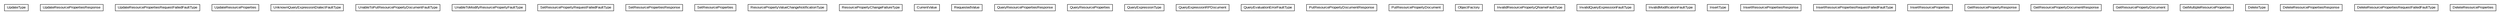 #!/usr/local/bin/dot
#
# Class diagram 
# Generated by UMLGraph version R5_6-24-gf6e263 (http://www.umlgraph.org/)
#

digraph G {
	edge [fontname="arial",fontsize=10,labelfontname="arial",labelfontsize=10];
	node [fontname="arial",fontsize=10,shape=plaintext];
	nodesep=0.25;
	ranksep=0.5;
	// org.oasis_open.docs.wsrf.rp_2.UpdateType
	c30207 [label=<<table title="org.oasis_open.docs.wsrf.rp_2.UpdateType" border="0" cellborder="1" cellspacing="0" cellpadding="2" port="p" href="./UpdateType.html">
		<tr><td><table border="0" cellspacing="0" cellpadding="1">
<tr><td align="center" balign="center"> UpdateType </td></tr>
		</table></td></tr>
		</table>>, URL="./UpdateType.html", fontname="arial", fontcolor="black", fontsize=10.0];
	// org.oasis_open.docs.wsrf.rp_2.UpdateResourcePropertiesResponse
	c30208 [label=<<table title="org.oasis_open.docs.wsrf.rp_2.UpdateResourcePropertiesResponse" border="0" cellborder="1" cellspacing="0" cellpadding="2" port="p" href="./UpdateResourcePropertiesResponse.html">
		<tr><td><table border="0" cellspacing="0" cellpadding="1">
<tr><td align="center" balign="center"> UpdateResourcePropertiesResponse </td></tr>
		</table></td></tr>
		</table>>, URL="./UpdateResourcePropertiesResponse.html", fontname="arial", fontcolor="black", fontsize=10.0];
	// org.oasis_open.docs.wsrf.rp_2.UpdateResourcePropertiesRequestFailedFaultType
	c30209 [label=<<table title="org.oasis_open.docs.wsrf.rp_2.UpdateResourcePropertiesRequestFailedFaultType" border="0" cellborder="1" cellspacing="0" cellpadding="2" port="p" href="./UpdateResourcePropertiesRequestFailedFaultType.html">
		<tr><td><table border="0" cellspacing="0" cellpadding="1">
<tr><td align="center" balign="center"> UpdateResourcePropertiesRequestFailedFaultType </td></tr>
		</table></td></tr>
		</table>>, URL="./UpdateResourcePropertiesRequestFailedFaultType.html", fontname="arial", fontcolor="black", fontsize=10.0];
	// org.oasis_open.docs.wsrf.rp_2.UpdateResourceProperties
	c30210 [label=<<table title="org.oasis_open.docs.wsrf.rp_2.UpdateResourceProperties" border="0" cellborder="1" cellspacing="0" cellpadding="2" port="p" href="./UpdateResourceProperties.html">
		<tr><td><table border="0" cellspacing="0" cellpadding="1">
<tr><td align="center" balign="center"> UpdateResourceProperties </td></tr>
		</table></td></tr>
		</table>>, URL="./UpdateResourceProperties.html", fontname="arial", fontcolor="black", fontsize=10.0];
	// org.oasis_open.docs.wsrf.rp_2.UnknownQueryExpressionDialectFaultType
	c30211 [label=<<table title="org.oasis_open.docs.wsrf.rp_2.UnknownQueryExpressionDialectFaultType" border="0" cellborder="1" cellspacing="0" cellpadding="2" port="p" href="./UnknownQueryExpressionDialectFaultType.html">
		<tr><td><table border="0" cellspacing="0" cellpadding="1">
<tr><td align="center" balign="center"> UnknownQueryExpressionDialectFaultType </td></tr>
		</table></td></tr>
		</table>>, URL="./UnknownQueryExpressionDialectFaultType.html", fontname="arial", fontcolor="black", fontsize=10.0];
	// org.oasis_open.docs.wsrf.rp_2.UnableToPutResourcePropertyDocumentFaultType
	c30212 [label=<<table title="org.oasis_open.docs.wsrf.rp_2.UnableToPutResourcePropertyDocumentFaultType" border="0" cellborder="1" cellspacing="0" cellpadding="2" port="p" href="./UnableToPutResourcePropertyDocumentFaultType.html">
		<tr><td><table border="0" cellspacing="0" cellpadding="1">
<tr><td align="center" balign="center"> UnableToPutResourcePropertyDocumentFaultType </td></tr>
		</table></td></tr>
		</table>>, URL="./UnableToPutResourcePropertyDocumentFaultType.html", fontname="arial", fontcolor="black", fontsize=10.0];
	// org.oasis_open.docs.wsrf.rp_2.UnableToModifyResourcePropertyFaultType
	c30213 [label=<<table title="org.oasis_open.docs.wsrf.rp_2.UnableToModifyResourcePropertyFaultType" border="0" cellborder="1" cellspacing="0" cellpadding="2" port="p" href="./UnableToModifyResourcePropertyFaultType.html">
		<tr><td><table border="0" cellspacing="0" cellpadding="1">
<tr><td align="center" balign="center"> UnableToModifyResourcePropertyFaultType </td></tr>
		</table></td></tr>
		</table>>, URL="./UnableToModifyResourcePropertyFaultType.html", fontname="arial", fontcolor="black", fontsize=10.0];
	// org.oasis_open.docs.wsrf.rp_2.SetResourcePropertyRequestFailedFaultType
	c30214 [label=<<table title="org.oasis_open.docs.wsrf.rp_2.SetResourcePropertyRequestFailedFaultType" border="0" cellborder="1" cellspacing="0" cellpadding="2" port="p" href="./SetResourcePropertyRequestFailedFaultType.html">
		<tr><td><table border="0" cellspacing="0" cellpadding="1">
<tr><td align="center" balign="center"> SetResourcePropertyRequestFailedFaultType </td></tr>
		</table></td></tr>
		</table>>, URL="./SetResourcePropertyRequestFailedFaultType.html", fontname="arial", fontcolor="black", fontsize=10.0];
	// org.oasis_open.docs.wsrf.rp_2.SetResourcePropertiesResponse
	c30215 [label=<<table title="org.oasis_open.docs.wsrf.rp_2.SetResourcePropertiesResponse" border="0" cellborder="1" cellspacing="0" cellpadding="2" port="p" href="./SetResourcePropertiesResponse.html">
		<tr><td><table border="0" cellspacing="0" cellpadding="1">
<tr><td align="center" balign="center"> SetResourcePropertiesResponse </td></tr>
		</table></td></tr>
		</table>>, URL="./SetResourcePropertiesResponse.html", fontname="arial", fontcolor="black", fontsize=10.0];
	// org.oasis_open.docs.wsrf.rp_2.SetResourceProperties
	c30216 [label=<<table title="org.oasis_open.docs.wsrf.rp_2.SetResourceProperties" border="0" cellborder="1" cellspacing="0" cellpadding="2" port="p" href="./SetResourceProperties.html">
		<tr><td><table border="0" cellspacing="0" cellpadding="1">
<tr><td align="center" balign="center"> SetResourceProperties </td></tr>
		</table></td></tr>
		</table>>, URL="./SetResourceProperties.html", fontname="arial", fontcolor="black", fontsize=10.0];
	// org.oasis_open.docs.wsrf.rp_2.ResourcePropertyValueChangeNotificationType
	c30217 [label=<<table title="org.oasis_open.docs.wsrf.rp_2.ResourcePropertyValueChangeNotificationType" border="0" cellborder="1" cellspacing="0" cellpadding="2" port="p" href="./ResourcePropertyValueChangeNotificationType.html">
		<tr><td><table border="0" cellspacing="0" cellpadding="1">
<tr><td align="center" balign="center"> ResourcePropertyValueChangeNotificationType </td></tr>
		</table></td></tr>
		</table>>, URL="./ResourcePropertyValueChangeNotificationType.html", fontname="arial", fontcolor="black", fontsize=10.0];
	// org.oasis_open.docs.wsrf.rp_2.ResourcePropertyChangeFailureType
	c30218 [label=<<table title="org.oasis_open.docs.wsrf.rp_2.ResourcePropertyChangeFailureType" border="0" cellborder="1" cellspacing="0" cellpadding="2" port="p" href="./ResourcePropertyChangeFailureType.html">
		<tr><td><table border="0" cellspacing="0" cellpadding="1">
<tr><td align="center" balign="center"> ResourcePropertyChangeFailureType </td></tr>
		</table></td></tr>
		</table>>, URL="./ResourcePropertyChangeFailureType.html", fontname="arial", fontcolor="black", fontsize=10.0];
	// org.oasis_open.docs.wsrf.rp_2.ResourcePropertyChangeFailureType.CurrentValue
	c30219 [label=<<table title="org.oasis_open.docs.wsrf.rp_2.ResourcePropertyChangeFailureType.CurrentValue" border="0" cellborder="1" cellspacing="0" cellpadding="2" port="p" href="./ResourcePropertyChangeFailureType.CurrentValue.html">
		<tr><td><table border="0" cellspacing="0" cellpadding="1">
<tr><td align="center" balign="center"> CurrentValue </td></tr>
		</table></td></tr>
		</table>>, URL="./ResourcePropertyChangeFailureType.CurrentValue.html", fontname="arial", fontcolor="black", fontsize=10.0];
	// org.oasis_open.docs.wsrf.rp_2.ResourcePropertyChangeFailureType.RequestedValue
	c30220 [label=<<table title="org.oasis_open.docs.wsrf.rp_2.ResourcePropertyChangeFailureType.RequestedValue" border="0" cellborder="1" cellspacing="0" cellpadding="2" port="p" href="./ResourcePropertyChangeFailureType.RequestedValue.html">
		<tr><td><table border="0" cellspacing="0" cellpadding="1">
<tr><td align="center" balign="center"> RequestedValue </td></tr>
		</table></td></tr>
		</table>>, URL="./ResourcePropertyChangeFailureType.RequestedValue.html", fontname="arial", fontcolor="black", fontsize=10.0];
	// org.oasis_open.docs.wsrf.rp_2.QueryResourcePropertiesResponse
	c30221 [label=<<table title="org.oasis_open.docs.wsrf.rp_2.QueryResourcePropertiesResponse" border="0" cellborder="1" cellspacing="0" cellpadding="2" port="p" href="./QueryResourcePropertiesResponse.html">
		<tr><td><table border="0" cellspacing="0" cellpadding="1">
<tr><td align="center" balign="center"> QueryResourcePropertiesResponse </td></tr>
		</table></td></tr>
		</table>>, URL="./QueryResourcePropertiesResponse.html", fontname="arial", fontcolor="black", fontsize=10.0];
	// org.oasis_open.docs.wsrf.rp_2.QueryResourceProperties
	c30222 [label=<<table title="org.oasis_open.docs.wsrf.rp_2.QueryResourceProperties" border="0" cellborder="1" cellspacing="0" cellpadding="2" port="p" href="./QueryResourceProperties.html">
		<tr><td><table border="0" cellspacing="0" cellpadding="1">
<tr><td align="center" balign="center"> QueryResourceProperties </td></tr>
		</table></td></tr>
		</table>>, URL="./QueryResourceProperties.html", fontname="arial", fontcolor="black", fontsize=10.0];
	// org.oasis_open.docs.wsrf.rp_2.QueryExpressionType
	c30223 [label=<<table title="org.oasis_open.docs.wsrf.rp_2.QueryExpressionType" border="0" cellborder="1" cellspacing="0" cellpadding="2" port="p" href="./QueryExpressionType.html">
		<tr><td><table border="0" cellspacing="0" cellpadding="1">
<tr><td align="center" balign="center"> QueryExpressionType </td></tr>
		</table></td></tr>
		</table>>, URL="./QueryExpressionType.html", fontname="arial", fontcolor="black", fontsize=10.0];
	// org.oasis_open.docs.wsrf.rp_2.QueryExpressionRPDocument
	c30224 [label=<<table title="org.oasis_open.docs.wsrf.rp_2.QueryExpressionRPDocument" border="0" cellborder="1" cellspacing="0" cellpadding="2" port="p" href="./QueryExpressionRPDocument.html">
		<tr><td><table border="0" cellspacing="0" cellpadding="1">
<tr><td align="center" balign="center"> QueryExpressionRPDocument </td></tr>
		</table></td></tr>
		</table>>, URL="./QueryExpressionRPDocument.html", fontname="arial", fontcolor="black", fontsize=10.0];
	// org.oasis_open.docs.wsrf.rp_2.QueryEvaluationErrorFaultType
	c30225 [label=<<table title="org.oasis_open.docs.wsrf.rp_2.QueryEvaluationErrorFaultType" border="0" cellborder="1" cellspacing="0" cellpadding="2" port="p" href="./QueryEvaluationErrorFaultType.html">
		<tr><td><table border="0" cellspacing="0" cellpadding="1">
<tr><td align="center" balign="center"> QueryEvaluationErrorFaultType </td></tr>
		</table></td></tr>
		</table>>, URL="./QueryEvaluationErrorFaultType.html", fontname="arial", fontcolor="black", fontsize=10.0];
	// org.oasis_open.docs.wsrf.rp_2.PutResourcePropertyDocumentResponse
	c30226 [label=<<table title="org.oasis_open.docs.wsrf.rp_2.PutResourcePropertyDocumentResponse" border="0" cellborder="1" cellspacing="0" cellpadding="2" port="p" href="./PutResourcePropertyDocumentResponse.html">
		<tr><td><table border="0" cellspacing="0" cellpadding="1">
<tr><td align="center" balign="center"> PutResourcePropertyDocumentResponse </td></tr>
		</table></td></tr>
		</table>>, URL="./PutResourcePropertyDocumentResponse.html", fontname="arial", fontcolor="black", fontsize=10.0];
	// org.oasis_open.docs.wsrf.rp_2.PutResourcePropertyDocument
	c30227 [label=<<table title="org.oasis_open.docs.wsrf.rp_2.PutResourcePropertyDocument" border="0" cellborder="1" cellspacing="0" cellpadding="2" port="p" href="./PutResourcePropertyDocument.html">
		<tr><td><table border="0" cellspacing="0" cellpadding="1">
<tr><td align="center" balign="center"> PutResourcePropertyDocument </td></tr>
		</table></td></tr>
		</table>>, URL="./PutResourcePropertyDocument.html", fontname="arial", fontcolor="black", fontsize=10.0];
	// org.oasis_open.docs.wsrf.rp_2.ObjectFactory
	c30228 [label=<<table title="org.oasis_open.docs.wsrf.rp_2.ObjectFactory" border="0" cellborder="1" cellspacing="0" cellpadding="2" port="p" href="./ObjectFactory.html">
		<tr><td><table border="0" cellspacing="0" cellpadding="1">
<tr><td align="center" balign="center"> ObjectFactory </td></tr>
		</table></td></tr>
		</table>>, URL="./ObjectFactory.html", fontname="arial", fontcolor="black", fontsize=10.0];
	// org.oasis_open.docs.wsrf.rp_2.InvalidResourcePropertyQNameFaultType
	c30229 [label=<<table title="org.oasis_open.docs.wsrf.rp_2.InvalidResourcePropertyQNameFaultType" border="0" cellborder="1" cellspacing="0" cellpadding="2" port="p" href="./InvalidResourcePropertyQNameFaultType.html">
		<tr><td><table border="0" cellspacing="0" cellpadding="1">
<tr><td align="center" balign="center"> InvalidResourcePropertyQNameFaultType </td></tr>
		</table></td></tr>
		</table>>, URL="./InvalidResourcePropertyQNameFaultType.html", fontname="arial", fontcolor="black", fontsize=10.0];
	// org.oasis_open.docs.wsrf.rp_2.InvalidQueryExpressionFaultType
	c30230 [label=<<table title="org.oasis_open.docs.wsrf.rp_2.InvalidQueryExpressionFaultType" border="0" cellborder="1" cellspacing="0" cellpadding="2" port="p" href="./InvalidQueryExpressionFaultType.html">
		<tr><td><table border="0" cellspacing="0" cellpadding="1">
<tr><td align="center" balign="center"> InvalidQueryExpressionFaultType </td></tr>
		</table></td></tr>
		</table>>, URL="./InvalidQueryExpressionFaultType.html", fontname="arial", fontcolor="black", fontsize=10.0];
	// org.oasis_open.docs.wsrf.rp_2.InvalidModificationFaultType
	c30231 [label=<<table title="org.oasis_open.docs.wsrf.rp_2.InvalidModificationFaultType" border="0" cellborder="1" cellspacing="0" cellpadding="2" port="p" href="./InvalidModificationFaultType.html">
		<tr><td><table border="0" cellspacing="0" cellpadding="1">
<tr><td align="center" balign="center"> InvalidModificationFaultType </td></tr>
		</table></td></tr>
		</table>>, URL="./InvalidModificationFaultType.html", fontname="arial", fontcolor="black", fontsize=10.0];
	// org.oasis_open.docs.wsrf.rp_2.InsertType
	c30232 [label=<<table title="org.oasis_open.docs.wsrf.rp_2.InsertType" border="0" cellborder="1" cellspacing="0" cellpadding="2" port="p" href="./InsertType.html">
		<tr><td><table border="0" cellspacing="0" cellpadding="1">
<tr><td align="center" balign="center"> InsertType </td></tr>
		</table></td></tr>
		</table>>, URL="./InsertType.html", fontname="arial", fontcolor="black", fontsize=10.0];
	// org.oasis_open.docs.wsrf.rp_2.InsertResourcePropertiesResponse
	c30233 [label=<<table title="org.oasis_open.docs.wsrf.rp_2.InsertResourcePropertiesResponse" border="0" cellborder="1" cellspacing="0" cellpadding="2" port="p" href="./InsertResourcePropertiesResponse.html">
		<tr><td><table border="0" cellspacing="0" cellpadding="1">
<tr><td align="center" balign="center"> InsertResourcePropertiesResponse </td></tr>
		</table></td></tr>
		</table>>, URL="./InsertResourcePropertiesResponse.html", fontname="arial", fontcolor="black", fontsize=10.0];
	// org.oasis_open.docs.wsrf.rp_2.InsertResourcePropertiesRequestFailedFaultType
	c30234 [label=<<table title="org.oasis_open.docs.wsrf.rp_2.InsertResourcePropertiesRequestFailedFaultType" border="0" cellborder="1" cellspacing="0" cellpadding="2" port="p" href="./InsertResourcePropertiesRequestFailedFaultType.html">
		<tr><td><table border="0" cellspacing="0" cellpadding="1">
<tr><td align="center" balign="center"> InsertResourcePropertiesRequestFailedFaultType </td></tr>
		</table></td></tr>
		</table>>, URL="./InsertResourcePropertiesRequestFailedFaultType.html", fontname="arial", fontcolor="black", fontsize=10.0];
	// org.oasis_open.docs.wsrf.rp_2.InsertResourceProperties
	c30235 [label=<<table title="org.oasis_open.docs.wsrf.rp_2.InsertResourceProperties" border="0" cellborder="1" cellspacing="0" cellpadding="2" port="p" href="./InsertResourceProperties.html">
		<tr><td><table border="0" cellspacing="0" cellpadding="1">
<tr><td align="center" balign="center"> InsertResourceProperties </td></tr>
		</table></td></tr>
		</table>>, URL="./InsertResourceProperties.html", fontname="arial", fontcolor="black", fontsize=10.0];
	// org.oasis_open.docs.wsrf.rp_2.GetResourcePropertyResponse
	c30236 [label=<<table title="org.oasis_open.docs.wsrf.rp_2.GetResourcePropertyResponse" border="0" cellborder="1" cellspacing="0" cellpadding="2" port="p" href="./GetResourcePropertyResponse.html">
		<tr><td><table border="0" cellspacing="0" cellpadding="1">
<tr><td align="center" balign="center"> GetResourcePropertyResponse </td></tr>
		</table></td></tr>
		</table>>, URL="./GetResourcePropertyResponse.html", fontname="arial", fontcolor="black", fontsize=10.0];
	// org.oasis_open.docs.wsrf.rp_2.GetResourcePropertyDocumentResponse
	c30237 [label=<<table title="org.oasis_open.docs.wsrf.rp_2.GetResourcePropertyDocumentResponse" border="0" cellborder="1" cellspacing="0" cellpadding="2" port="p" href="./GetResourcePropertyDocumentResponse.html">
		<tr><td><table border="0" cellspacing="0" cellpadding="1">
<tr><td align="center" balign="center"> GetResourcePropertyDocumentResponse </td></tr>
		</table></td></tr>
		</table>>, URL="./GetResourcePropertyDocumentResponse.html", fontname="arial", fontcolor="black", fontsize=10.0];
	// org.oasis_open.docs.wsrf.rp_2.GetResourcePropertyDocument
	c30238 [label=<<table title="org.oasis_open.docs.wsrf.rp_2.GetResourcePropertyDocument" border="0" cellborder="1" cellspacing="0" cellpadding="2" port="p" href="./GetResourcePropertyDocument.html">
		<tr><td><table border="0" cellspacing="0" cellpadding="1">
<tr><td align="center" balign="center"> GetResourcePropertyDocument </td></tr>
		</table></td></tr>
		</table>>, URL="./GetResourcePropertyDocument.html", fontname="arial", fontcolor="black", fontsize=10.0];
	// org.oasis_open.docs.wsrf.rp_2.GetMultipleResourceProperties
	c30239 [label=<<table title="org.oasis_open.docs.wsrf.rp_2.GetMultipleResourceProperties" border="0" cellborder="1" cellspacing="0" cellpadding="2" port="p" href="./GetMultipleResourceProperties.html">
		<tr><td><table border="0" cellspacing="0" cellpadding="1">
<tr><td align="center" balign="center"> GetMultipleResourceProperties </td></tr>
		</table></td></tr>
		</table>>, URL="./GetMultipleResourceProperties.html", fontname="arial", fontcolor="black", fontsize=10.0];
	// org.oasis_open.docs.wsrf.rp_2.DeleteType
	c30240 [label=<<table title="org.oasis_open.docs.wsrf.rp_2.DeleteType" border="0" cellborder="1" cellspacing="0" cellpadding="2" port="p" href="./DeleteType.html">
		<tr><td><table border="0" cellspacing="0" cellpadding="1">
<tr><td align="center" balign="center"> DeleteType </td></tr>
		</table></td></tr>
		</table>>, URL="./DeleteType.html", fontname="arial", fontcolor="black", fontsize=10.0];
	// org.oasis_open.docs.wsrf.rp_2.DeleteResourcePropertiesResponse
	c30241 [label=<<table title="org.oasis_open.docs.wsrf.rp_2.DeleteResourcePropertiesResponse" border="0" cellborder="1" cellspacing="0" cellpadding="2" port="p" href="./DeleteResourcePropertiesResponse.html">
		<tr><td><table border="0" cellspacing="0" cellpadding="1">
<tr><td align="center" balign="center"> DeleteResourcePropertiesResponse </td></tr>
		</table></td></tr>
		</table>>, URL="./DeleteResourcePropertiesResponse.html", fontname="arial", fontcolor="black", fontsize=10.0];
	// org.oasis_open.docs.wsrf.rp_2.DeleteResourcePropertiesRequestFailedFaultType
	c30242 [label=<<table title="org.oasis_open.docs.wsrf.rp_2.DeleteResourcePropertiesRequestFailedFaultType" border="0" cellborder="1" cellspacing="0" cellpadding="2" port="p" href="./DeleteResourcePropertiesRequestFailedFaultType.html">
		<tr><td><table border="0" cellspacing="0" cellpadding="1">
<tr><td align="center" balign="center"> DeleteResourcePropertiesRequestFailedFaultType </td></tr>
		</table></td></tr>
		</table>>, URL="./DeleteResourcePropertiesRequestFailedFaultType.html", fontname="arial", fontcolor="black", fontsize=10.0];
	// org.oasis_open.docs.wsrf.rp_2.DeleteResourceProperties
	c30243 [label=<<table title="org.oasis_open.docs.wsrf.rp_2.DeleteResourceProperties" border="0" cellborder="1" cellspacing="0" cellpadding="2" port="p" href="./DeleteResourceProperties.html">
		<tr><td><table border="0" cellspacing="0" cellpadding="1">
<tr><td align="center" balign="center"> DeleteResourceProperties </td></tr>
		</table></td></tr>
		</table>>, URL="./DeleteResourceProperties.html", fontname="arial", fontcolor="black", fontsize=10.0];
}


